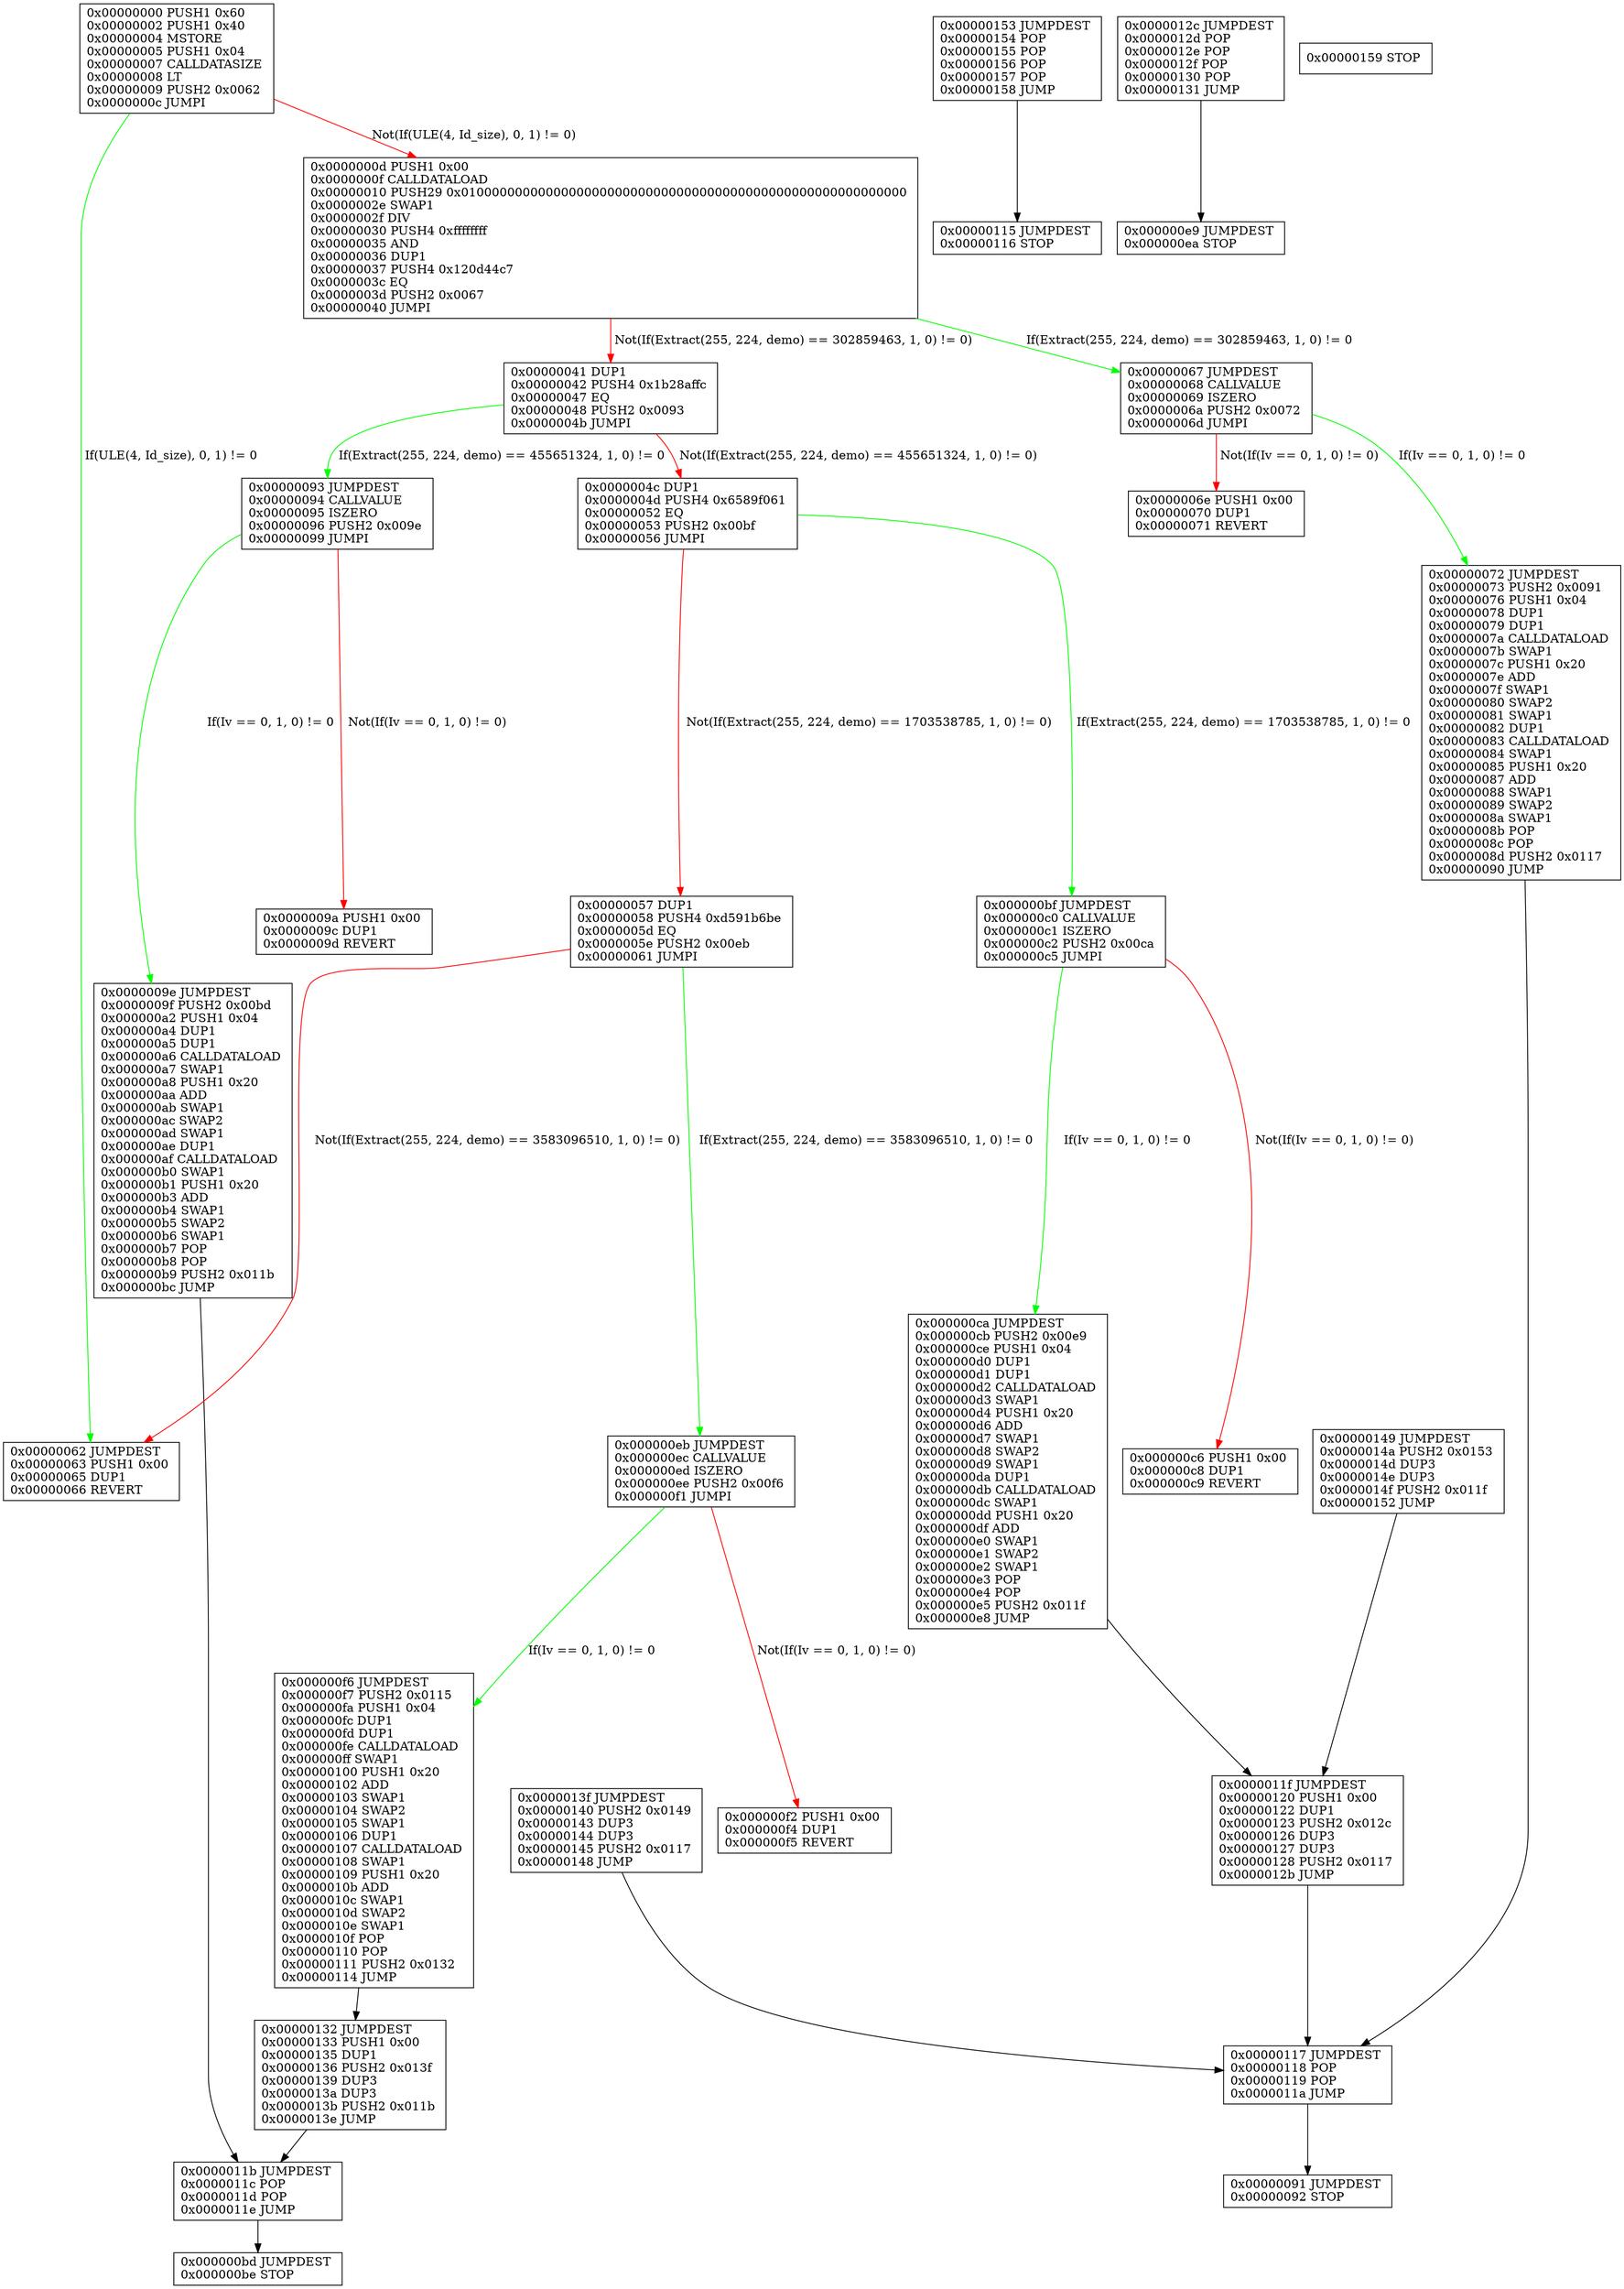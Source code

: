 digraph osiris_cfg {
rankdir = TB;
size = "240"
graph[fontname = Courier, fontsize = 14.0, labeljust = l, nojustify = true];node[shape = record];
"0x0"[label="0x00000000 PUSH1 0x60 \l0x00000002 PUSH1 0x40 \l0x00000004 MSTORE \l0x00000005 PUSH1 0x04 \l0x00000007 CALLDATASIZE \l0x00000008 LT \l0x00000009 PUSH2 0x0062 \l0x0000000c JUMPI \l"];
"0x0" -> "0x62" [color="green" label=" If(ULE(4, Id_size), 0, 1) != 0"];
"0x0" -> "0xd" [color="red" label=" Not(If(ULE(4, Id_size), 0, 1) != 0)"];
"0xd"[label="0x0000000d PUSH1 0x00 \l0x0000000f CALLDATALOAD \l0x00000010 PUSH29 0x0100000000000000000000000000000000000000000000000000000000 \l0x0000002e SWAP1 \l0x0000002f DIV \l0x00000030 PUSH4 0xffffffff \l0x00000035 AND \l0x00000036 DUP1 \l0x00000037 PUSH4 0x120d44c7 \l0x0000003c EQ \l0x0000003d PUSH2 0x0067 \l0x00000040 JUMPI \l"];
"0xd" -> "0x67" [color="green" label=" If(Extract(255, 224, demo) == 302859463, 1, 0) != 0"];
"0xd" -> "0x41" [color="red" label=" Not(If(Extract(255, 224, demo) == 302859463, 1, 0) != 0)"];
"0x91"[label="0x00000091 JUMPDEST \l0x00000092 STOP \l"];
"0x93"[label="0x00000093 JUMPDEST \l0x00000094 CALLVALUE \l0x00000095 ISZERO \l0x00000096 PUSH2 0x009e \l0x00000099 JUMPI \l"];
"0x93" -> "0x9e" [color="green" label=" If(Iv == 0, 1, 0) != 0"];
"0x93" -> "0x9a" [color="red" label=" Not(If(Iv == 0, 1, 0) != 0)"];
"0x115"[label="0x00000115 JUMPDEST \l0x00000116 STOP \l"];
"0x117"[label="0x00000117 JUMPDEST \l0x00000118 POP \l0x00000119 POP \l0x0000011a JUMP \l"];
"0x117" -> "0x91" [color="black"];
"0x9a"[label="0x0000009a PUSH1 0x00 \l0x0000009c DUP1 \l0x0000009d REVERT \l"];
"0x11b"[label="0x0000011b JUMPDEST \l0x0000011c POP \l0x0000011d POP \l0x0000011e JUMP \l"];
"0x11b" -> "0xbd" [color="black"];
"0x9e"[label="0x0000009e JUMPDEST \l0x0000009f PUSH2 0x00bd \l0x000000a2 PUSH1 0x04 \l0x000000a4 DUP1 \l0x000000a5 DUP1 \l0x000000a6 CALLDATALOAD \l0x000000a7 SWAP1 \l0x000000a8 PUSH1 0x20 \l0x000000aa ADD \l0x000000ab SWAP1 \l0x000000ac SWAP2 \l0x000000ad SWAP1 \l0x000000ae DUP1 \l0x000000af CALLDATALOAD \l0x000000b0 SWAP1 \l0x000000b1 PUSH1 0x20 \l0x000000b3 ADD \l0x000000b4 SWAP1 \l0x000000b5 SWAP2 \l0x000000b6 SWAP1 \l0x000000b7 POP \l0x000000b8 POP \l0x000000b9 PUSH2 0x011b \l0x000000bc JUMP \l"];
"0x9e" -> "0x11b" [color="black"];
"0x11f"[label="0x0000011f JUMPDEST \l0x00000120 PUSH1 0x00 \l0x00000122 DUP1 \l0x00000123 PUSH2 0x012c \l0x00000126 DUP3 \l0x00000127 DUP3 \l0x00000128 PUSH2 0x0117 \l0x0000012b JUMP \l"];
"0x11f" -> "0x117" [color="black"];
"0x12c"[label="0x0000012c JUMPDEST \l0x0000012d POP \l0x0000012e POP \l0x0000012f POP \l0x00000130 POP \l0x00000131 JUMP \l"];
"0x12c" -> "0xe9" [color="black"];
"0xf2"[label="0x000000f2 PUSH1 0x00 \l0x000000f4 DUP1 \l0x000000f5 REVERT \l"];
"0x132"[label="0x00000132 JUMPDEST \l0x00000133 PUSH1 0x00 \l0x00000135 DUP1 \l0x00000136 PUSH2 0x013f \l0x00000139 DUP3 \l0x0000013a DUP3 \l0x0000013b PUSH2 0x011b \l0x0000013e JUMP \l"];
"0x132" -> "0x11b" [color="black"];
"0xbd"[label="0x000000bd JUMPDEST \l0x000000be STOP \l"];
"0xbf"[label="0x000000bf JUMPDEST \l0x000000c0 CALLVALUE \l0x000000c1 ISZERO \l0x000000c2 PUSH2 0x00ca \l0x000000c5 JUMPI \l"];
"0xbf" -> "0xca" [color="green" label=" If(Iv == 0, 1, 0) != 0"];
"0xbf" -> "0xc6" [color="red" label=" Not(If(Iv == 0, 1, 0) != 0)"];
"0x41"[label="0x00000041 DUP1 \l0x00000042 PUSH4 0x1b28affc \l0x00000047 EQ \l0x00000048 PUSH2 0x0093 \l0x0000004b JUMPI \l"];
"0x41" -> "0x93" [color="green" label=" If(Extract(255, 224, demo) == 455651324, 1, 0) != 0"];
"0x41" -> "0x4c" [color="red" label=" Not(If(Extract(255, 224, demo) == 455651324, 1, 0) != 0)"];
"0xc6"[label="0x000000c6 PUSH1 0x00 \l0x000000c8 DUP1 \l0x000000c9 REVERT \l"];
"0x149"[label="0x00000149 JUMPDEST \l0x0000014a PUSH2 0x0153 \l0x0000014d DUP3 \l0x0000014e DUP3 \l0x0000014f PUSH2 0x011f \l0x00000152 JUMP \l"];
"0x149" -> "0x11f" [color="black"];
"0xca"[label="0x000000ca JUMPDEST \l0x000000cb PUSH2 0x00e9 \l0x000000ce PUSH1 0x04 \l0x000000d0 DUP1 \l0x000000d1 DUP1 \l0x000000d2 CALLDATALOAD \l0x000000d3 SWAP1 \l0x000000d4 PUSH1 0x20 \l0x000000d6 ADD \l0x000000d7 SWAP1 \l0x000000d8 SWAP2 \l0x000000d9 SWAP1 \l0x000000da DUP1 \l0x000000db CALLDATALOAD \l0x000000dc SWAP1 \l0x000000dd PUSH1 0x20 \l0x000000df ADD \l0x000000e0 SWAP1 \l0x000000e1 SWAP2 \l0x000000e2 SWAP1 \l0x000000e3 POP \l0x000000e4 POP \l0x000000e5 PUSH2 0x011f \l0x000000e8 JUMP \l"];
"0xca" -> "0x11f" [color="black"];
"0x4c"[label="0x0000004c DUP1 \l0x0000004d PUSH4 0x6589f061 \l0x00000052 EQ \l0x00000053 PUSH2 0x00bf \l0x00000056 JUMPI \l"];
"0x4c" -> "0xbf" [color="green" label=" If(Extract(255, 224, demo) == 1703538785, 1, 0) != 0"];
"0x4c" -> "0x57" [color="red" label=" Not(If(Extract(255, 224, demo) == 1703538785, 1, 0) != 0)"];
"0x153"[label="0x00000153 JUMPDEST \l0x00000154 POP \l0x00000155 POP \l0x00000156 POP \l0x00000157 POP \l0x00000158 JUMP \l"];
"0x153" -> "0x115" [color="black"];
"0x57"[label="0x00000057 DUP1 \l0x00000058 PUSH4 0xd591b6be \l0x0000005d EQ \l0x0000005e PUSH2 0x00eb \l0x00000061 JUMPI \l"];
"0x57" -> "0xeb" [color="green" label=" If(Extract(255, 224, demo) == 3583096510, 1, 0) != 0"];
"0x57" -> "0x62" [color="red" label=" Not(If(Extract(255, 224, demo) == 3583096510, 1, 0) != 0)"];
"0x159"[label="0x00000159 STOP \l"];
"0x62"[label="0x00000062 JUMPDEST \l0x00000063 PUSH1 0x00 \l0x00000065 DUP1 \l0x00000066 REVERT \l"];
"0x67"[label="0x00000067 JUMPDEST \l0x00000068 CALLVALUE \l0x00000069 ISZERO \l0x0000006a PUSH2 0x0072 \l0x0000006d JUMPI \l"];
"0x67" -> "0x72" [color="green" label=" If(Iv == 0, 1, 0) != 0"];
"0x67" -> "0x6e" [color="red" label=" Not(If(Iv == 0, 1, 0) != 0)"];
"0xe9"[label="0x000000e9 JUMPDEST \l0x000000ea STOP \l"];
"0xeb"[label="0x000000eb JUMPDEST \l0x000000ec CALLVALUE \l0x000000ed ISZERO \l0x000000ee PUSH2 0x00f6 \l0x000000f1 JUMPI \l"];
"0xeb" -> "0xf6" [color="green" label=" If(Iv == 0, 1, 0) != 0"];
"0xeb" -> "0xf2" [color="red" label=" Not(If(Iv == 0, 1, 0) != 0)"];
"0x6e"[label="0x0000006e PUSH1 0x00 \l0x00000070 DUP1 \l0x00000071 REVERT \l"];
"0x72"[label="0x00000072 JUMPDEST \l0x00000073 PUSH2 0x0091 \l0x00000076 PUSH1 0x04 \l0x00000078 DUP1 \l0x00000079 DUP1 \l0x0000007a CALLDATALOAD \l0x0000007b SWAP1 \l0x0000007c PUSH1 0x20 \l0x0000007e ADD \l0x0000007f SWAP1 \l0x00000080 SWAP2 \l0x00000081 SWAP1 \l0x00000082 DUP1 \l0x00000083 CALLDATALOAD \l0x00000084 SWAP1 \l0x00000085 PUSH1 0x20 \l0x00000087 ADD \l0x00000088 SWAP1 \l0x00000089 SWAP2 \l0x0000008a SWAP1 \l0x0000008b POP \l0x0000008c POP \l0x0000008d PUSH2 0x0117 \l0x00000090 JUMP \l"];
"0x72" -> "0x117" [color="black"];
"0xf6"[label="0x000000f6 JUMPDEST \l0x000000f7 PUSH2 0x0115 \l0x000000fa PUSH1 0x04 \l0x000000fc DUP1 \l0x000000fd DUP1 \l0x000000fe CALLDATALOAD \l0x000000ff SWAP1 \l0x00000100 PUSH1 0x20 \l0x00000102 ADD \l0x00000103 SWAP1 \l0x00000104 SWAP2 \l0x00000105 SWAP1 \l0x00000106 DUP1 \l0x00000107 CALLDATALOAD \l0x00000108 SWAP1 \l0x00000109 PUSH1 0x20 \l0x0000010b ADD \l0x0000010c SWAP1 \l0x0000010d SWAP2 \l0x0000010e SWAP1 \l0x0000010f POP \l0x00000110 POP \l0x00000111 PUSH2 0x0132 \l0x00000114 JUMP \l"];
"0xf6" -> "0x132" [color="black"];
"0x13f"[label="0x0000013f JUMPDEST \l0x00000140 PUSH2 0x0149 \l0x00000143 DUP3 \l0x00000144 DUP3 \l0x00000145 PUSH2 0x0117 \l0x00000148 JUMP \l"];
"0x13f" -> "0x117" [color="black"];
}
